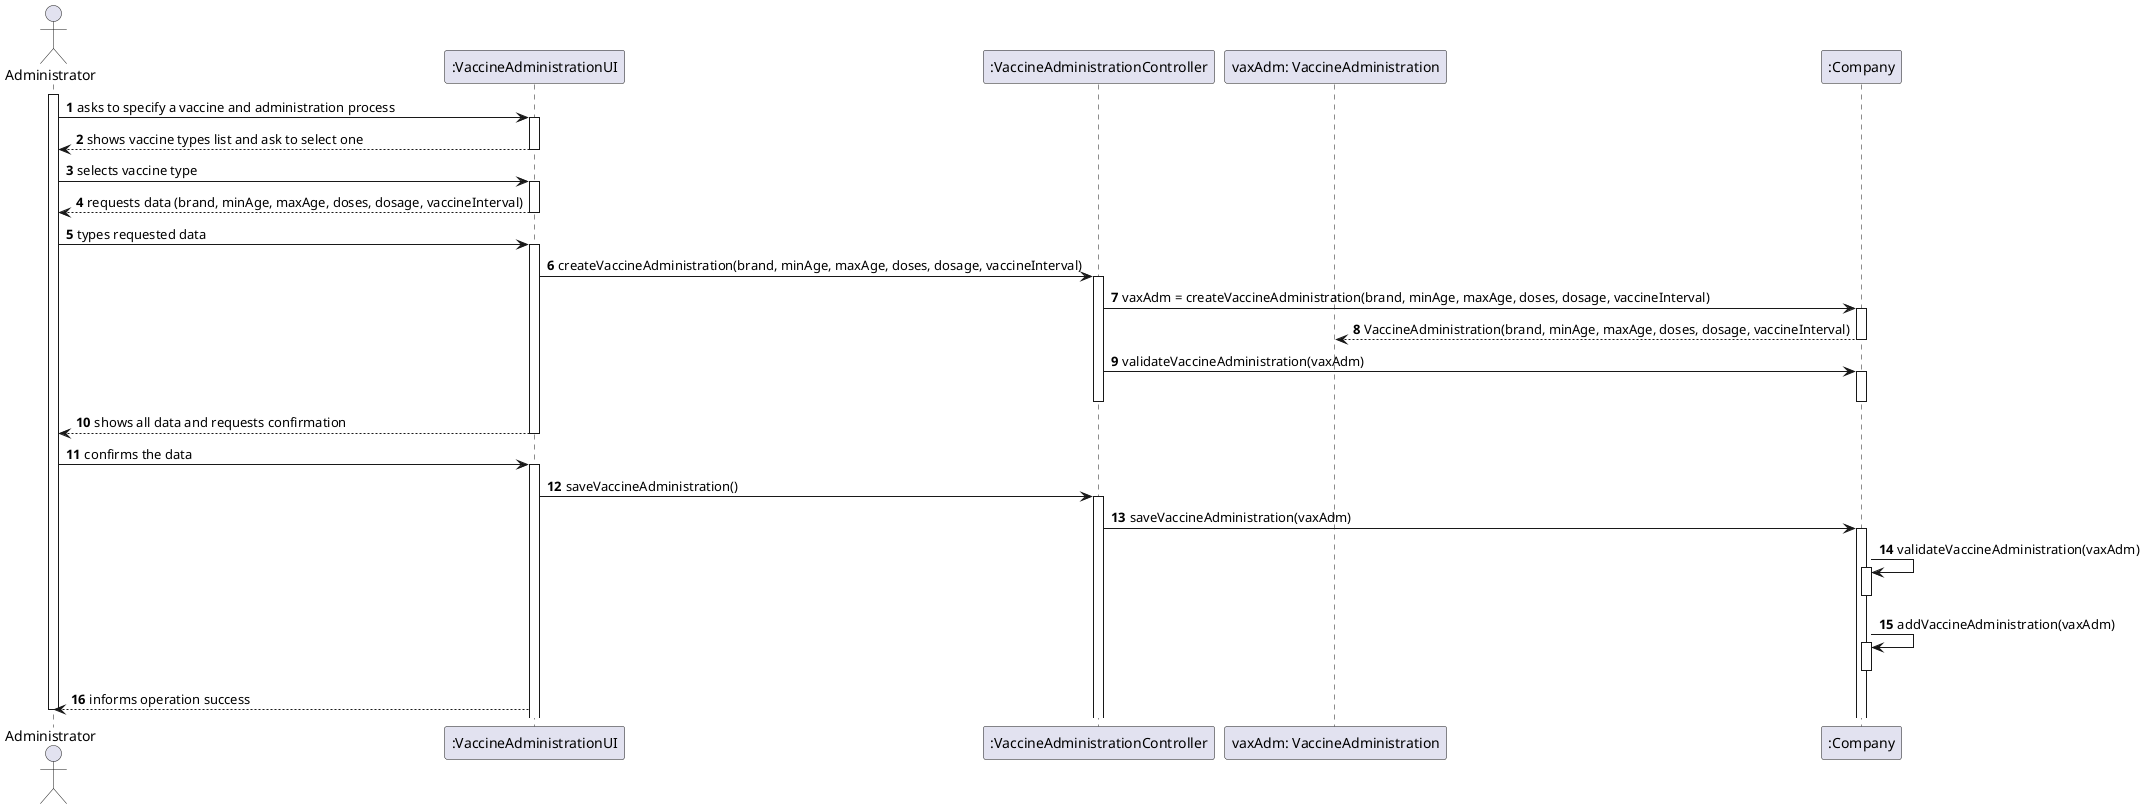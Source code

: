 @startuml
autonumber
actor "Administrator" as adm

participant ":VaccineAdministrationUI" as UI
participant ":VaccineAdministrationController" as ctrl
participant "vaxAdm: VaccineAdministration" as vaxAdm
participant ":Company" as comp

activate adm



adm -> UI : asks to specify a vaccine and administration process
activate UI
UI --> adm : shows vaccine types list and ask to select one
deactivate UI

adm -> UI : selects vaccine type
activate UI
UI --> adm : requests data (brand, minAge, maxAge, doses, dosage, vaccineInterval)
deactivate UI

adm -> UI : types requested data
activate UI


UI -> ctrl : createVaccineAdministration(brand, minAge, maxAge, doses, dosage, vaccineInterval)
activate ctrl
ctrl -> comp : vaxAdm = createVaccineAdministration(brand, minAge, maxAge, doses, dosage, vaccineInterval)
activate comp
comp --> vaxAdm : VaccineAdministration(brand, minAge, maxAge, doses, dosage, vaccineInterval)
deactivate comp
ctrl -> comp : validateVaccineAdministration(vaxAdm)
activate comp
deactivate comp
deactivate ctrl



UI --> adm : shows all data and requests confirmation
deactivate UI

adm -> UI : confirms the data
activate UI
UI -> ctrl : saveVaccineAdministration()
activate ctrl
ctrl -> comp : saveVaccineAdministration(vaxAdm)
activate comp
comp -> comp : validateVaccineAdministration(vaxAdm)
activate comp
deactivate comp

comp -> comp : addVaccineAdministration(vaxAdm)
activate comp
deactivate comp

UI --> adm : informs operation success



deactivate adm
@enduml